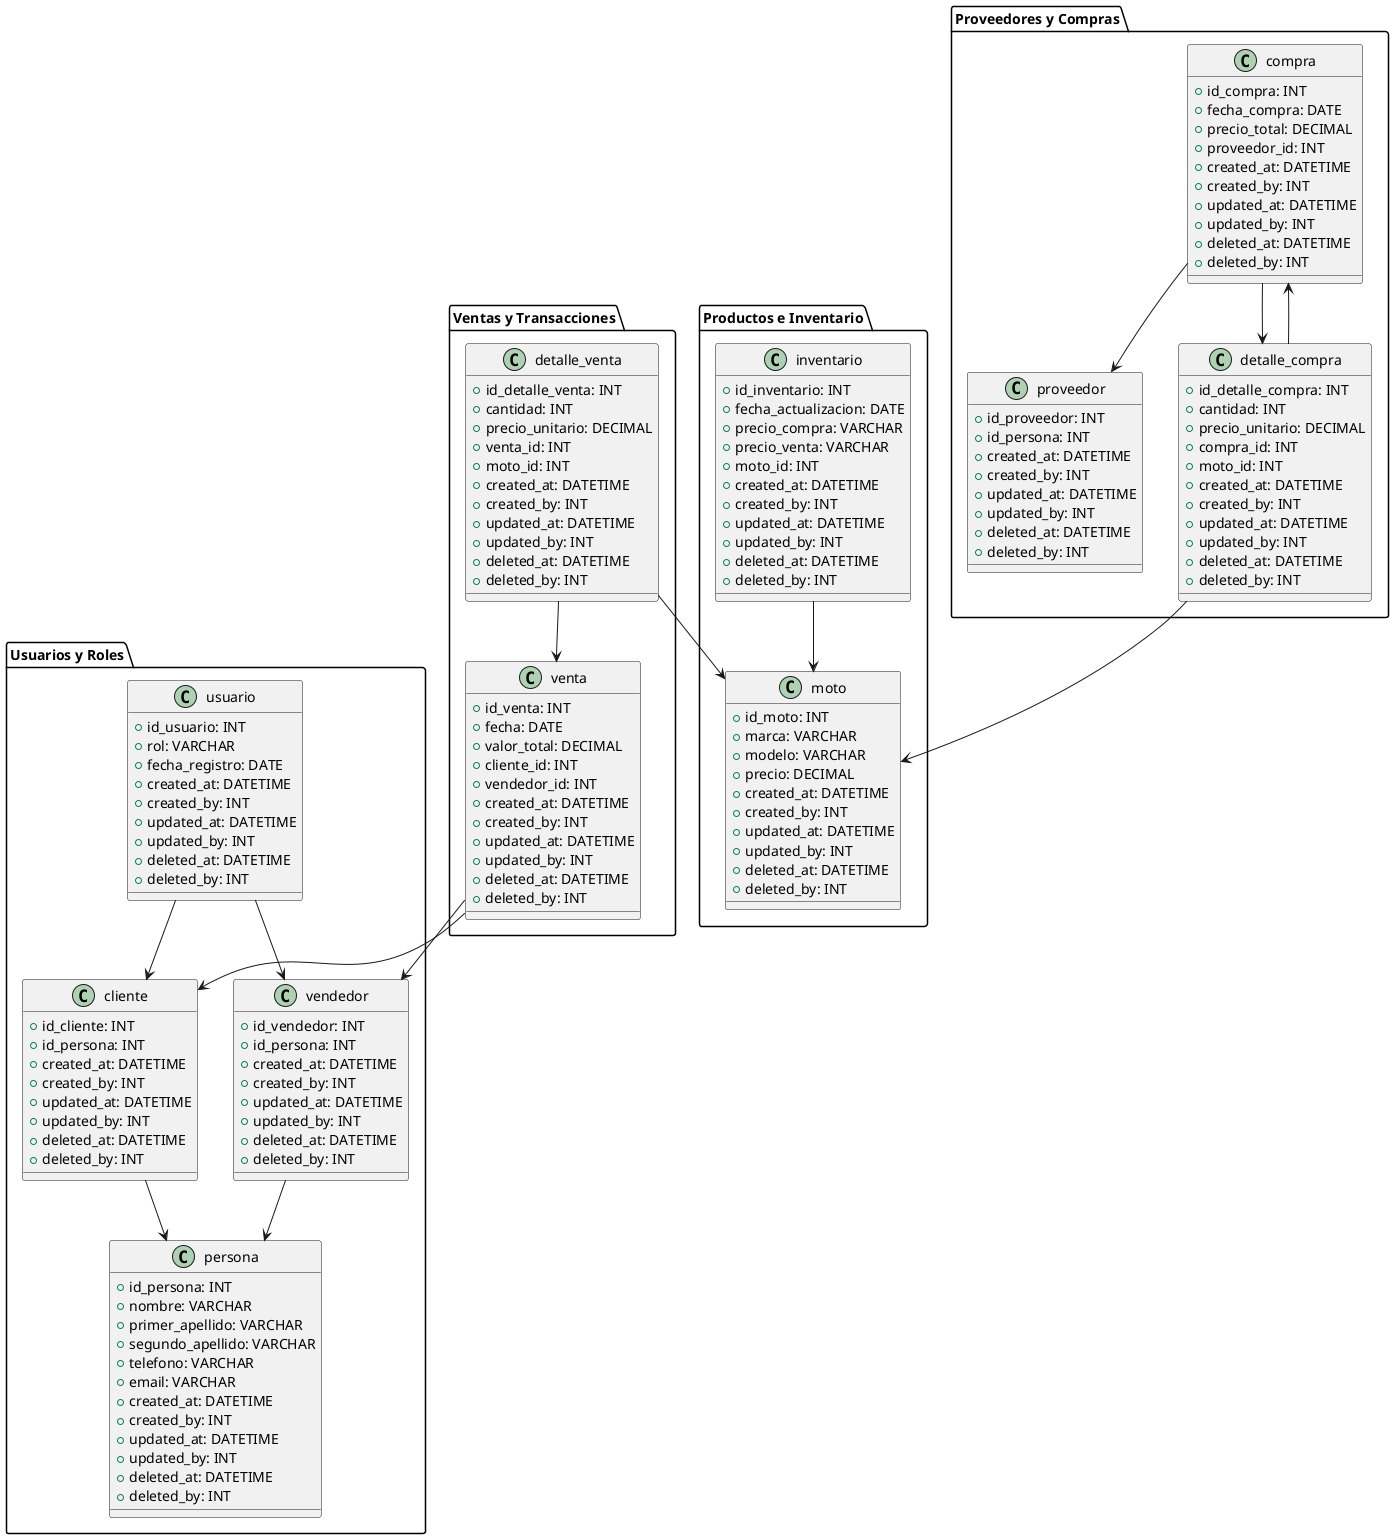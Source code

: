 @startuml
package "Usuarios y Roles" {
    class usuario {
        + id_usuario: INT
        + rol: VARCHAR
        + fecha_registro: DATE
        + created_at: DATETIME
        + created_by: INT
        + updated_at: DATETIME
        + updated_by: INT
        + deleted_at: DATETIME
        + deleted_by: INT
    }
    class cliente {
        + id_cliente: INT
        + id_persona: INT
        + created_at: DATETIME
        + created_by: INT
        + updated_at: DATETIME
        + updated_by: INT
        + deleted_at: DATETIME
        + deleted_by: INT
    }
    class vendedor {
        + id_vendedor: INT
        + id_persona: INT
        + created_at: DATETIME
        + created_by: INT
        + updated_at: DATETIME
        + updated_by: INT
        + deleted_at: DATETIME
        + deleted_by: INT
    }
    class persona {
        + id_persona: INT
        + nombre: VARCHAR
        + primer_apellido: VARCHAR
        + segundo_apellido: VARCHAR
        + telefono: VARCHAR
        + email: VARCHAR
        + created_at: DATETIME
        + created_by: INT
        + updated_at: DATETIME
        + updated_by: INT
        + deleted_at: DATETIME
        + deleted_by: INT
    }
}

package "Productos e Inventario" {
    class moto {
        + id_moto: INT
        + marca: VARCHAR
        + modelo: VARCHAR
        + precio: DECIMAL
        + created_at: DATETIME
        + created_by: INT
        + updated_at: DATETIME
        + updated_by: INT
        + deleted_at: DATETIME
        + deleted_by: INT
    }
    class inventario {
        + id_inventario: INT
        + fecha_actualizacion: DATE
        + precio_compra: VARCHAR
        + precio_venta: VARCHAR
        + moto_id: INT
        + created_at: DATETIME
        + created_by: INT
        + updated_at: DATETIME
        + updated_by: INT
        + deleted_at: DATETIME
        + deleted_by: INT
    }
}

package "Proveedores y Compras" {
    class proveedor {
        + id_proveedor: INT
        + id_persona: INT
        + created_at: DATETIME
        + created_by: INT
        + updated_at: DATETIME
        + updated_by: INT
        + deleted_at: DATETIME
        + deleted_by: INT
    }
    class compra {
        + id_compra: INT
        + fecha_compra: DATE
        + precio_total: DECIMAL
        + proveedor_id: INT
        + created_at: DATETIME
        + created_by: INT
        + updated_at: DATETIME
        + updated_by: INT
        + deleted_at: DATETIME
        + deleted_by: INT
    }
    class detalle_compra {
        + id_detalle_compra: INT
        + cantidad: INT
        + precio_unitario: DECIMAL
        + compra_id: INT
        + moto_id: INT
        + created_at: DATETIME
        + created_by: INT
        + updated_at: DATETIME
        + updated_by: INT
        + deleted_at: DATETIME
        + deleted_by: INT
    }
}

package "Ventas y Transacciones" {
    class venta {
        + id_venta: INT
        + fecha: DATE
        + valor_total: DECIMAL
        + cliente_id: INT
        + vendedor_id: INT
        + created_at: DATETIME
        + created_by: INT
        + updated_at: DATETIME
        + updated_by: INT
        + deleted_at: DATETIME
        + deleted_by: INT
    }
    class detalle_venta {
        + id_detalle_venta: INT
        + cantidad: INT
        + precio_unitario: DECIMAL
        + venta_id: INT
        + moto_id: INT
        + created_at: DATETIME
        + created_by: INT
        + updated_at: DATETIME
        + updated_by: INT
        + deleted_at: DATETIME
        + deleted_by: INT
    }
}

usuario --> cliente
usuario --> vendedor
cliente --> persona
vendedor --> persona
compra --> proveedor
compra --> detalle_compra
detalle_compra --> moto
detalle_compra --> compra
detalle_venta --> moto
detalle_venta --> venta
venta --> cliente
venta --> vendedor
inventario --> moto

@enduml
